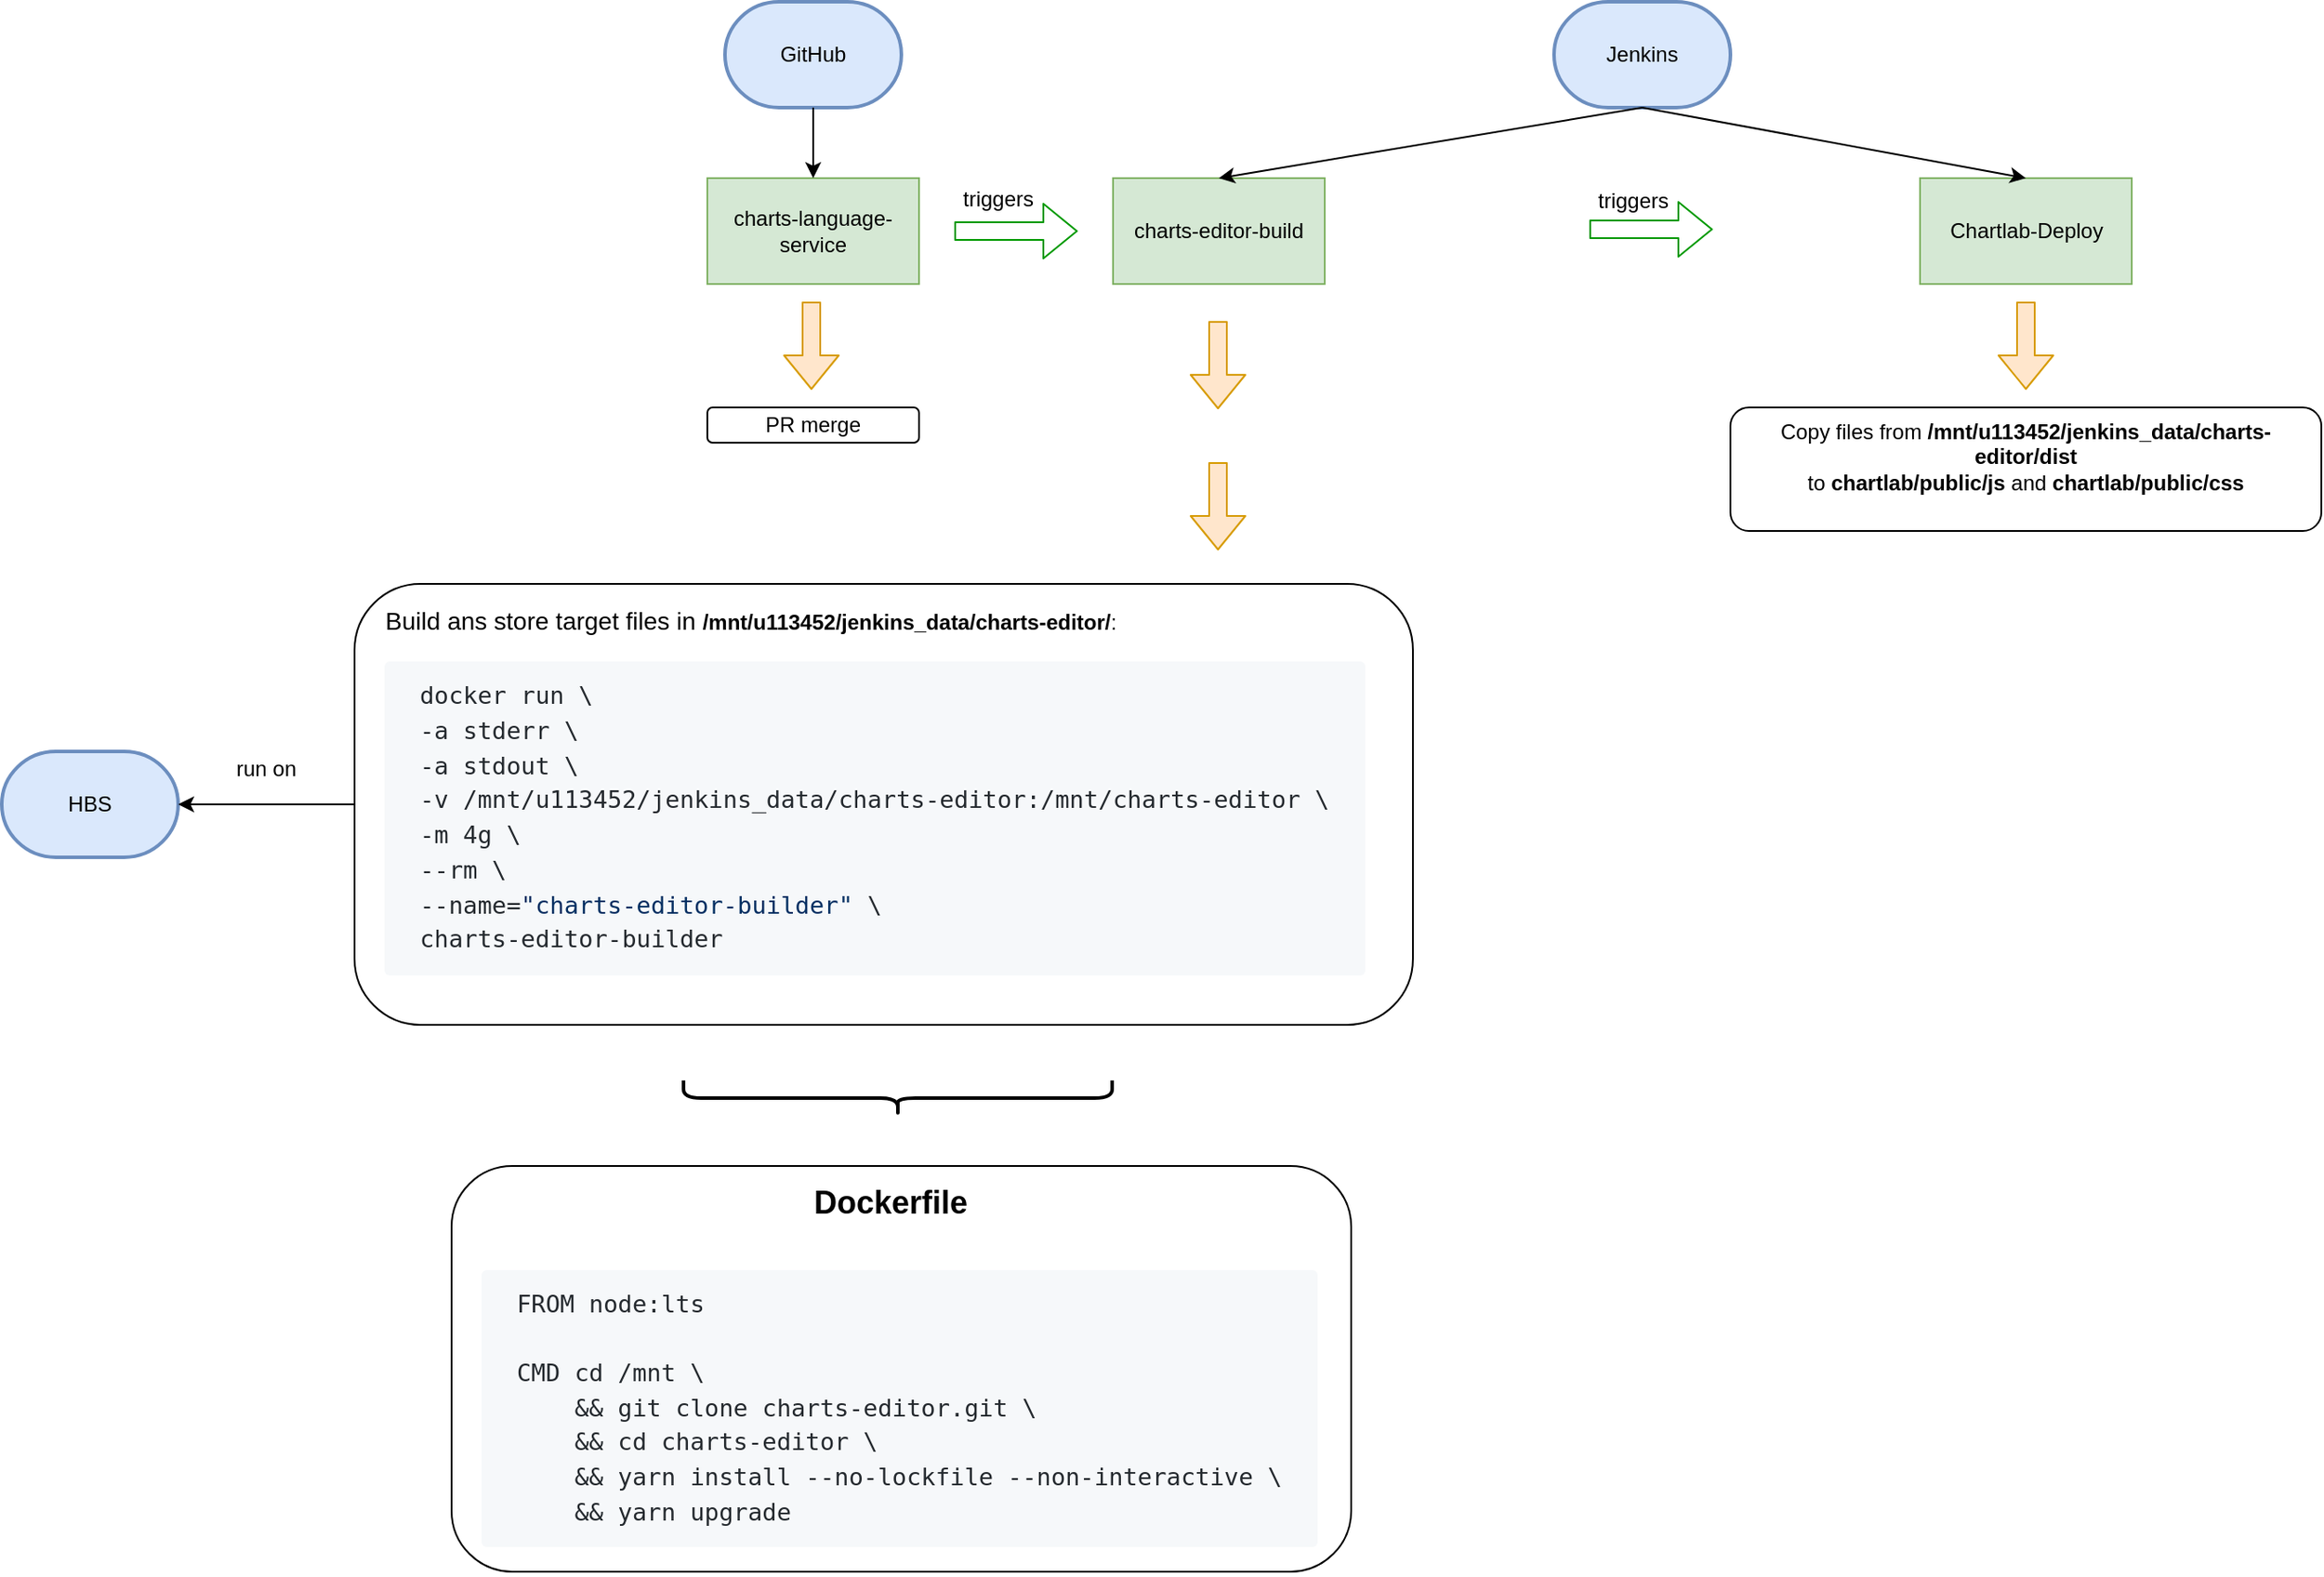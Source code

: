 <mxfile version="11.1.4" type="github"><diagram id="dMY6kDgf34ySue1kYT1d" name="Page-1"><mxGraphModel dx="2272" dy="898" grid="1" gridSize="10" guides="1" tooltips="1" connect="1" arrows="1" fold="1" page="1" pageScale="1" pageWidth="850" pageHeight="1100" math="0" shadow="0"><root><mxCell id="0"/><mxCell id="1" parent="0"/><mxCell id="SBWe8yeXaRt4dbfVQC10-4" value="GitHub" style="strokeWidth=2;html=1;shape=mxgraph.flowchart.terminator;whiteSpace=wrap;fillColor=#dae8fc;strokeColor=#6c8ebf;" parent="1" vertex="1"><mxGeometry x="-100" y="70" width="100" height="60" as="geometry"/></mxCell><mxCell id="SBWe8yeXaRt4dbfVQC10-5" value="Jenkins" style="strokeWidth=2;html=1;shape=mxgraph.flowchart.terminator;whiteSpace=wrap;fillColor=#dae8fc;strokeColor=#6c8ebf;" parent="1" vertex="1"><mxGeometry x="370" y="70" width="100" height="60" as="geometry"/></mxCell><mxCell id="SBWe8yeXaRt4dbfVQC10-6" value="HBS" style="strokeWidth=2;html=1;shape=mxgraph.flowchart.terminator;whiteSpace=wrap;fillColor=#dae8fc;strokeColor=#6c8ebf;" parent="1" vertex="1"><mxGeometry x="-510" y="495" width="100" height="60" as="geometry"/></mxCell><mxCell id="SBWe8yeXaRt4dbfVQC10-8" value="charts-language-service" style="rounded=0;whiteSpace=wrap;html=1;fillColor=#d5e8d4;strokeColor=#82b366;" parent="1" vertex="1"><mxGeometry x="-110" y="170" width="120" height="60" as="geometry"/></mxCell><mxCell id="SBWe8yeXaRt4dbfVQC10-9" value="PR merge" style="rounded=1;whiteSpace=wrap;html=1;" parent="1" vertex="1"><mxGeometry x="-110" y="300" width="120" height="20" as="geometry"/></mxCell><mxCell id="SBWe8yeXaRt4dbfVQC10-10" value="charts-editor-build" style="rounded=0;whiteSpace=wrap;html=1;fillColor=#d5e8d4;strokeColor=#82b366;" parent="1" vertex="1"><mxGeometry x="120" y="170" width="120" height="60" as="geometry"/></mxCell><mxCell id="SBWe8yeXaRt4dbfVQC10-11" value="Chartlab-Deploy" style="rounded=0;whiteSpace=wrap;html=1;fillColor=#d5e8d4;strokeColor=#82b366;" parent="1" vertex="1"><mxGeometry x="577.5" y="170" width="120" height="60" as="geometry"/></mxCell><mxCell id="SBWe8yeXaRt4dbfVQC10-13" value="&lt;font style=&quot;font-size: 14px&quot;&gt;&amp;nbsp; &amp;nbsp; Build ans store target files in&amp;nbsp;&lt;/font&gt;&lt;font style=&quot;font-size: 12px&quot;&gt;&lt;b&gt;/mnt/u113452/jenkins_data/charts-editor/&lt;/b&gt;:&lt;/font&gt;&lt;br&gt;&lt;br&gt;&lt;pre class=&quot;rich-diff-level-zero&quot; style=&quot;box-sizing: border-box ; font-family: , &amp;#34;consolas&amp;#34; , &amp;#34;liberation mono&amp;#34; , &amp;#34;menlo&amp;#34; , monospace ; font-size: 13.6px ; margin-bottom: 16px ; margin-top: 0px ; overflow-wrap: normal ; background-color: rgb(246 , 248 , 250) ; border-radius: 3px ; line-height: 1.45 ; overflow: auto ; padding: 10px 20px ; margin-left: 15px ; color: rgb(36 , 41 , 46)&quot;&gt;docker run \&lt;br&gt;-a stderr \&lt;br&gt;-a stdout \&lt;br&gt;-v /mnt/u113452/jenkins_data/charts-editor:/mnt/charts-editor \&lt;br&gt;-m 4g \&lt;br&gt;--rm \&lt;br&gt;--name=&lt;span class=&quot;pl-s rich-diff-level-one&quot; style=&quot;box-sizing: border-box ; color: rgb(3 , 47 , 98)&quot;&gt;&lt;span class=&quot;pl-pds&quot; style=&quot;box-sizing: border-box&quot;&gt;&quot;&lt;/span&gt;charts-editor-builder&lt;span class=&quot;pl-pds&quot; style=&quot;box-sizing: border-box&quot;&gt;&quot;&lt;/span&gt;&lt;/span&gt; \&lt;br&gt;charts-editor-builder&lt;/pre&gt;" style="rounded=1;whiteSpace=wrap;html=1;align=left;" parent="1" vertex="1"><mxGeometry x="-310" y="400" width="600" height="250" as="geometry"/></mxCell><mxCell id="SBWe8yeXaRt4dbfVQC10-15" value="Copy files from&amp;nbsp;&lt;b style=&quot;text-align: left&quot;&gt;/mnt/u113452/jenkins_data/charts-editor/dist&lt;br&gt;&lt;/b&gt;to&amp;nbsp;&lt;b&gt;chartlab/public/js&lt;/b&gt; and&amp;nbsp;&lt;b&gt;chartlab/public/css&lt;/b&gt;&lt;br&gt;&amp;nbsp;" style="rounded=1;whiteSpace=wrap;html=1;" parent="1" vertex="1"><mxGeometry x="470" y="300" width="335" height="70" as="geometry"/></mxCell><mxCell id="0BFUB_HMkVD3pW8h2ISP-3" value="" style="endArrow=classic;html=1;entryX=1;entryY=0.5;entryDx=0;entryDy=0;entryPerimeter=0;exitX=0;exitY=0.5;exitDx=0;exitDy=0;" edge="1" parent="1" source="SBWe8yeXaRt4dbfVQC10-13" target="SBWe8yeXaRt4dbfVQC10-6"><mxGeometry width="50" height="50" relative="1" as="geometry"><mxPoint x="-510" y="690" as="sourcePoint"/><mxPoint x="-460" y="640" as="targetPoint"/></mxGeometry></mxCell><mxCell id="0BFUB_HMkVD3pW8h2ISP-4" value="run on" style="text;html=1;strokeColor=none;fillColor=none;align=center;verticalAlign=middle;whiteSpace=wrap;rounded=0;" vertex="1" parent="1"><mxGeometry x="-380" y="495" width="40" height="20" as="geometry"/></mxCell><mxCell id="0BFUB_HMkVD3pW8h2ISP-6" value="" style="endArrow=classic;html=1;exitX=0.5;exitY=1;exitDx=0;exitDy=0;exitPerimeter=0;entryX=0.5;entryY=0;entryDx=0;entryDy=0;" edge="1" parent="1" source="SBWe8yeXaRt4dbfVQC10-4" target="SBWe8yeXaRt4dbfVQC10-8"><mxGeometry width="50" height="50" relative="1" as="geometry"><mxPoint x="-220" y="190" as="sourcePoint"/><mxPoint x="-170" y="140" as="targetPoint"/></mxGeometry></mxCell><mxCell id="0BFUB_HMkVD3pW8h2ISP-7" value="" style="endArrow=classic;html=1;exitX=0.5;exitY=1;exitDx=0;exitDy=0;exitPerimeter=0;entryX=0.5;entryY=0;entryDx=0;entryDy=0;" edge="1" parent="1" source="SBWe8yeXaRt4dbfVQC10-5" target="SBWe8yeXaRt4dbfVQC10-10"><mxGeometry width="50" height="50" relative="1" as="geometry"><mxPoint x="190" y="170" as="sourcePoint"/><mxPoint x="190" y="170" as="targetPoint"/></mxGeometry></mxCell><mxCell id="0BFUB_HMkVD3pW8h2ISP-8" value="" style="endArrow=classic;html=1;entryX=0.5;entryY=0;entryDx=0;entryDy=0;" edge="1" parent="1" target="SBWe8yeXaRt4dbfVQC10-11"><mxGeometry width="50" height="50" relative="1" as="geometry"><mxPoint x="420" y="130" as="sourcePoint"/><mxPoint x="590" y="90" as="targetPoint"/></mxGeometry></mxCell><mxCell id="0BFUB_HMkVD3pW8h2ISP-9" value="" style="shape=flexArrow;endArrow=classic;html=1;strokeColor=#009900;" edge="1" parent="1"><mxGeometry width="50" height="50" relative="1" as="geometry"><mxPoint x="30" y="200" as="sourcePoint"/><mxPoint x="100" y="200" as="targetPoint"/></mxGeometry></mxCell><mxCell id="0BFUB_HMkVD3pW8h2ISP-10" value="" style="shape=flexArrow;endArrow=classic;html=1;strokeColor=#009900;" edge="1" parent="1"><mxGeometry width="50" height="50" relative="1" as="geometry"><mxPoint x="390" y="199" as="sourcePoint"/><mxPoint x="460" y="199" as="targetPoint"/></mxGeometry></mxCell><mxCell id="0BFUB_HMkVD3pW8h2ISP-11" value="" style="shape=flexArrow;endArrow=classic;html=1;strokeColor=#d79b00;fillColor=#ffe6cc;" edge="1" parent="1"><mxGeometry width="50" height="50" relative="1" as="geometry"><mxPoint x="-51" y="240" as="sourcePoint"/><mxPoint x="-51" y="290" as="targetPoint"/></mxGeometry></mxCell><mxCell id="0BFUB_HMkVD3pW8h2ISP-12" value="" style="shape=flexArrow;endArrow=classic;html=1;strokeColor=#d79b00;fillColor=#ffe6cc;" edge="1" parent="1"><mxGeometry width="50" height="50" relative="1" as="geometry"><mxPoint x="179.5" y="331" as="sourcePoint"/><mxPoint x="179.5" y="381" as="targetPoint"/></mxGeometry></mxCell><mxCell id="0BFUB_HMkVD3pW8h2ISP-15" value="" style="shape=flexArrow;endArrow=classic;html=1;strokeColor=#d79b00;fillColor=#ffe6cc;" edge="1" parent="1"><mxGeometry width="50" height="50" relative="1" as="geometry"><mxPoint x="637.5" y="240" as="sourcePoint"/><mxPoint x="637.5" y="290" as="targetPoint"/></mxGeometry></mxCell><mxCell id="0BFUB_HMkVD3pW8h2ISP-16" value="triggers" style="text;html=1;strokeColor=none;fillColor=none;align=center;verticalAlign=middle;whiteSpace=wrap;rounded=0;" vertex="1" parent="1"><mxGeometry x="35" y="172" width="40" height="20" as="geometry"/></mxCell><mxCell id="0BFUB_HMkVD3pW8h2ISP-17" value="triggers" style="text;html=1;strokeColor=none;fillColor=none;align=center;verticalAlign=middle;whiteSpace=wrap;rounded=0;" vertex="1" parent="1"><mxGeometry x="395" y="173" width="40" height="20" as="geometry"/></mxCell><mxCell id="0BFUB_HMkVD3pW8h2ISP-21" value="&lt;pre&gt;&lt;font style=&quot;font-size: 14px&quot;&gt;&amp;nbsp;&lt;/font&gt;                           &lt;b style=&quot;font-size: 18px ; font-family: &amp;#34;helvetica&amp;#34; ; white-space: normal&quot;&gt;Dockerfile&lt;/b&gt;&lt;/pre&gt;&lt;br&gt;&lt;pre class=&quot;rich-diff-level-zero&quot; style=&quot;box-sizing: border-box ; margin-bottom: 16px ; margin-top: 0px ; overflow-wrap: normal ; background-color: rgb(246 , 248 , 250) ; border-radius: 3px ; line-height: 1.45 ; overflow: auto ; padding: 10px 20px ; margin-left: 15px&quot;&gt;&lt;font color=&quot;#24292e&quot;&gt;&lt;span style=&quot;font-size: 13.6px&quot;&gt;FROM node:lts&lt;br&gt;&lt;br&gt;CMD cd /mnt \&lt;br&gt;    &amp;amp;&amp;amp; git clone charts-editor.git \&lt;br&gt;    &amp;amp;&amp;amp; cd charts-editor \&lt;br&gt;    &amp;amp;&amp;amp; yarn install --no-lockfile --non-interactive \&lt;br&gt;    &amp;amp;&amp;amp; yarn upgrade&lt;br&gt;&lt;/span&gt;&lt;/font&gt;&lt;/pre&gt;" style="rounded=1;whiteSpace=wrap;html=1;align=left;" vertex="1" parent="1"><mxGeometry x="-255" y="730" width="510" height="230" as="geometry"/></mxCell><mxCell id="0BFUB_HMkVD3pW8h2ISP-22" value="" style="shape=curlyBracket;whiteSpace=wrap;html=1;rounded=1;rotation=-90;strokeWidth=2;" vertex="1" parent="1"><mxGeometry x="-12" y="570" width="20" height="243" as="geometry"/></mxCell><mxCell id="0BFUB_HMkVD3pW8h2ISP-24" value="" style="shape=flexArrow;endArrow=classic;html=1;strokeColor=#d79b00;fillColor=#ffe6cc;" edge="1" parent="1"><mxGeometry width="50" height="50" relative="1" as="geometry"><mxPoint x="179.5" y="251" as="sourcePoint"/><mxPoint x="179.5" y="301" as="targetPoint"/></mxGeometry></mxCell></root></mxGraphModel></diagram></mxfile>